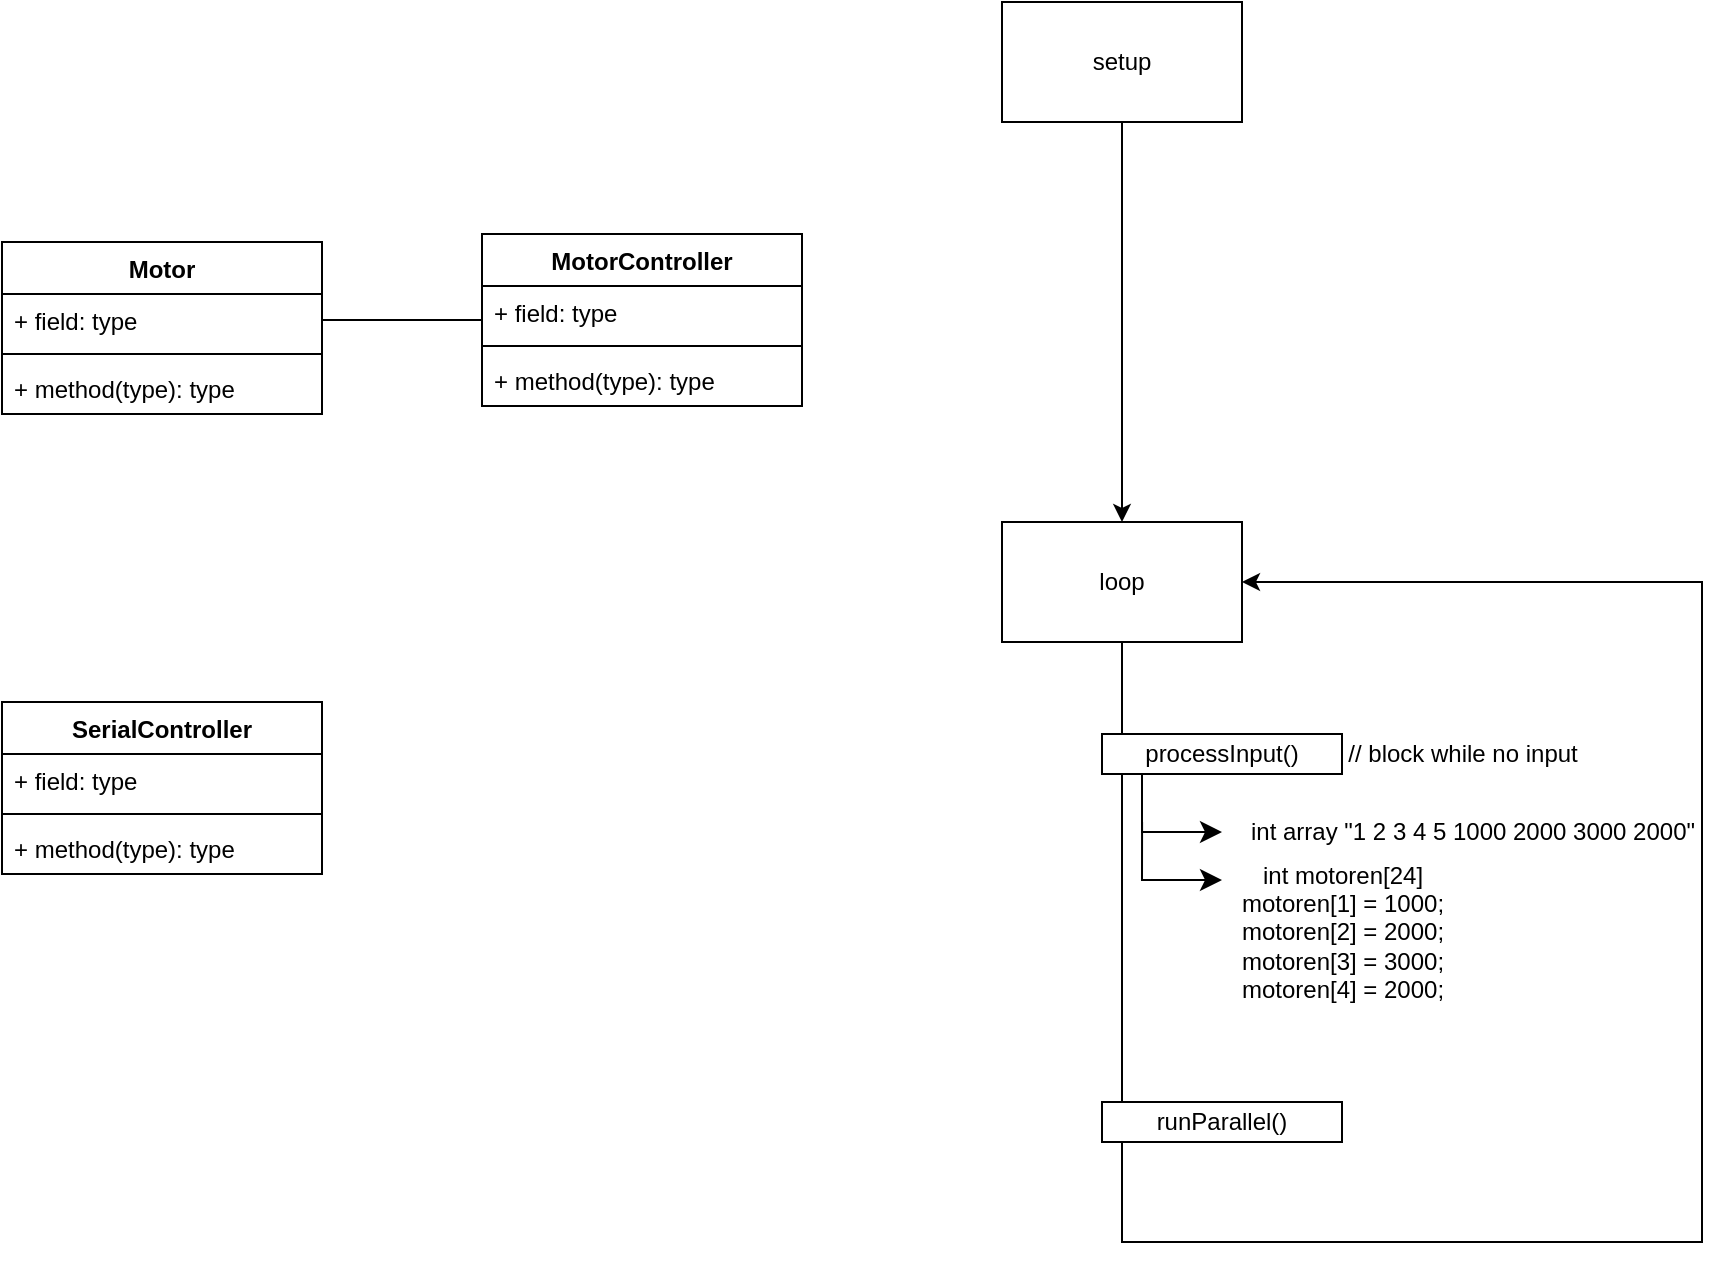 <mxfile version="20.8.10" type="device"><diagram name="Page-1" id="Ldtmi608WwkaJKcxQv4v"><mxGraphModel dx="2055" dy="671" grid="1" gridSize="10" guides="1" tooltips="1" connect="1" arrows="1" fold="1" page="1" pageScale="1" pageWidth="827" pageHeight="1169" math="0" shadow="0"><root><mxCell id="0"/><mxCell id="1" parent="0"/><mxCell id="mXPtlx6dJahQQuCwankc-2" value="MotorController" style="swimlane;fontStyle=1;align=center;verticalAlign=top;childLayout=stackLayout;horizontal=1;startSize=26;horizontalStack=0;resizeParent=1;resizeParentMax=0;resizeLast=0;collapsible=1;marginBottom=0;" vertex="1" parent="1"><mxGeometry x="110" y="176" width="160" height="86" as="geometry"/></mxCell><mxCell id="mXPtlx6dJahQQuCwankc-3" value="+ field: type" style="text;strokeColor=none;fillColor=none;align=left;verticalAlign=top;spacingLeft=4;spacingRight=4;overflow=hidden;rotatable=0;points=[[0,0.5],[1,0.5]];portConstraint=eastwest;" vertex="1" parent="mXPtlx6dJahQQuCwankc-2"><mxGeometry y="26" width="160" height="26" as="geometry"/></mxCell><mxCell id="mXPtlx6dJahQQuCwankc-4" value="" style="line;strokeWidth=1;fillColor=none;align=left;verticalAlign=middle;spacingTop=-1;spacingLeft=3;spacingRight=3;rotatable=0;labelPosition=right;points=[];portConstraint=eastwest;strokeColor=inherit;" vertex="1" parent="mXPtlx6dJahQQuCwankc-2"><mxGeometry y="52" width="160" height="8" as="geometry"/></mxCell><mxCell id="mXPtlx6dJahQQuCwankc-5" value="+ method(type): type" style="text;strokeColor=none;fillColor=none;align=left;verticalAlign=top;spacingLeft=4;spacingRight=4;overflow=hidden;rotatable=0;points=[[0,0.5],[1,0.5]];portConstraint=eastwest;" vertex="1" parent="mXPtlx6dJahQQuCwankc-2"><mxGeometry y="60" width="160" height="26" as="geometry"/></mxCell><mxCell id="mXPtlx6dJahQQuCwankc-6" value="SerialController" style="swimlane;fontStyle=1;align=center;verticalAlign=top;childLayout=stackLayout;horizontal=1;startSize=26;horizontalStack=0;resizeParent=1;resizeParentMax=0;resizeLast=0;collapsible=1;marginBottom=0;" vertex="1" parent="1"><mxGeometry x="-130" y="410" width="160" height="86" as="geometry"/></mxCell><mxCell id="mXPtlx6dJahQQuCwankc-7" value="+ field: type" style="text;strokeColor=none;fillColor=none;align=left;verticalAlign=top;spacingLeft=4;spacingRight=4;overflow=hidden;rotatable=0;points=[[0,0.5],[1,0.5]];portConstraint=eastwest;" vertex="1" parent="mXPtlx6dJahQQuCwankc-6"><mxGeometry y="26" width="160" height="26" as="geometry"/></mxCell><mxCell id="mXPtlx6dJahQQuCwankc-8" value="" style="line;strokeWidth=1;fillColor=none;align=left;verticalAlign=middle;spacingTop=-1;spacingLeft=3;spacingRight=3;rotatable=0;labelPosition=right;points=[];portConstraint=eastwest;strokeColor=inherit;" vertex="1" parent="mXPtlx6dJahQQuCwankc-6"><mxGeometry y="52" width="160" height="8" as="geometry"/></mxCell><mxCell id="mXPtlx6dJahQQuCwankc-9" value="+ method(type): type" style="text;strokeColor=none;fillColor=none;align=left;verticalAlign=top;spacingLeft=4;spacingRight=4;overflow=hidden;rotatable=0;points=[[0,0.5],[1,0.5]];portConstraint=eastwest;" vertex="1" parent="mXPtlx6dJahQQuCwankc-6"><mxGeometry y="60" width="160" height="26" as="geometry"/></mxCell><mxCell id="mXPtlx6dJahQQuCwankc-10" value="Motor" style="swimlane;fontStyle=1;align=center;verticalAlign=top;childLayout=stackLayout;horizontal=1;startSize=26;horizontalStack=0;resizeParent=1;resizeParentMax=0;resizeLast=0;collapsible=1;marginBottom=0;" vertex="1" parent="1"><mxGeometry x="-130" y="180" width="160" height="86" as="geometry"/></mxCell><mxCell id="mXPtlx6dJahQQuCwankc-11" value="+ field: type" style="text;strokeColor=none;fillColor=none;align=left;verticalAlign=top;spacingLeft=4;spacingRight=4;overflow=hidden;rotatable=0;points=[[0,0.5],[1,0.5]];portConstraint=eastwest;" vertex="1" parent="mXPtlx6dJahQQuCwankc-10"><mxGeometry y="26" width="160" height="26" as="geometry"/></mxCell><mxCell id="mXPtlx6dJahQQuCwankc-12" value="" style="line;strokeWidth=1;fillColor=none;align=left;verticalAlign=middle;spacingTop=-1;spacingLeft=3;spacingRight=3;rotatable=0;labelPosition=right;points=[];portConstraint=eastwest;strokeColor=inherit;" vertex="1" parent="mXPtlx6dJahQQuCwankc-10"><mxGeometry y="52" width="160" height="8" as="geometry"/></mxCell><mxCell id="mXPtlx6dJahQQuCwankc-13" value="+ method(type): type" style="text;strokeColor=none;fillColor=none;align=left;verticalAlign=top;spacingLeft=4;spacingRight=4;overflow=hidden;rotatable=0;points=[[0,0.5],[1,0.5]];portConstraint=eastwest;" vertex="1" parent="mXPtlx6dJahQQuCwankc-10"><mxGeometry y="60" width="160" height="26" as="geometry"/></mxCell><mxCell id="mXPtlx6dJahQQuCwankc-14" style="edgeStyle=orthogonalEdgeStyle;rounded=0;orthogonalLoop=1;jettySize=auto;html=1;exitX=1;exitY=0.5;exitDx=0;exitDy=0;endArrow=none;endFill=0;" edge="1" parent="1" source="mXPtlx6dJahQQuCwankc-11" target="mXPtlx6dJahQQuCwankc-2"><mxGeometry relative="1" as="geometry"/></mxCell><mxCell id="mXPtlx6dJahQQuCwankc-15" value="loop" style="whiteSpace=wrap;html=1;" vertex="1" parent="1"><mxGeometry x="370" y="320" width="120" height="60" as="geometry"/></mxCell><mxCell id="mXPtlx6dJahQQuCwankc-18" style="edgeStyle=orthogonalEdgeStyle;rounded=0;orthogonalLoop=1;jettySize=auto;html=1;exitX=0.5;exitY=1;exitDx=0;exitDy=0;entryX=1;entryY=0.5;entryDx=0;entryDy=0;endArrow=classic;endFill=1;" edge="1" parent="1" source="mXPtlx6dJahQQuCwankc-15" target="mXPtlx6dJahQQuCwankc-15"><mxGeometry relative="1" as="geometry"><Array as="points"><mxPoint x="430" y="680"/><mxPoint x="720" y="680"/><mxPoint x="720" y="350"/></Array></mxGeometry></mxCell><mxCell id="mXPtlx6dJahQQuCwankc-20" value="processInput()" style="whiteSpace=wrap;html=1;" vertex="1" parent="1"><mxGeometry x="420" y="426" width="120" height="20" as="geometry"/></mxCell><mxCell id="mXPtlx6dJahQQuCwankc-22" value="runParallel()" style="whiteSpace=wrap;html=1;" vertex="1" parent="1"><mxGeometry x="420" y="610" width="120" height="20" as="geometry"/></mxCell><mxCell id="mXPtlx6dJahQQuCwankc-23" value="" style="edgeStyle=segmentEdgeStyle;endArrow=classic;html=1;curved=0;rounded=0;endSize=8;startSize=8;sourcePerimeterSpacing=0;targetPerimeterSpacing=0;" edge="1" parent="1" source="mXPtlx6dJahQQuCwankc-20" target="mXPtlx6dJahQQuCwankc-24"><mxGeometry width="100" relative="1" as="geometry"><mxPoint x="440" y="450" as="sourcePoint"/><mxPoint x="480" y="470" as="targetPoint"/><Array as="points"><mxPoint x="440" y="475"/></Array></mxGeometry></mxCell><mxCell id="mXPtlx6dJahQQuCwankc-24" value="int array &quot;1 2 3 4 5 1000 2000 3000 2000&quot;" style="text;html=1;align=center;verticalAlign=middle;resizable=0;points=[];autosize=1;strokeColor=none;fillColor=none;" vertex="1" parent="1"><mxGeometry x="480" y="460" width="250" height="30" as="geometry"/></mxCell><mxCell id="mXPtlx6dJahQQuCwankc-25" value="" style="edgeStyle=segmentEdgeStyle;endArrow=classic;html=1;curved=0;rounded=0;endSize=8;startSize=8;sourcePerimeterSpacing=0;targetPerimeterSpacing=0;" edge="1" parent="1"><mxGeometry width="100" relative="1" as="geometry"><mxPoint x="440.04" y="470" as="sourcePoint"/><mxPoint x="480" y="499" as="targetPoint"/><Array as="points"><mxPoint x="440" y="499"/></Array></mxGeometry></mxCell><mxCell id="mXPtlx6dJahQQuCwankc-26" value="int motoren[24]&lt;br&gt;motoren[1] = 1000;&lt;br&gt;motoren[2] = 2000;&lt;br&gt;motoren[3] = 3000;&lt;br&gt;motoren[4] = 2000;" style="text;html=1;align=center;verticalAlign=middle;resizable=0;points=[];autosize=1;strokeColor=none;fillColor=none;" vertex="1" parent="1"><mxGeometry x="480" y="480" width="120" height="90" as="geometry"/></mxCell><mxCell id="mXPtlx6dJahQQuCwankc-27" value="// block while no input" style="text;html=1;align=center;verticalAlign=middle;resizable=0;points=[];autosize=1;strokeColor=none;fillColor=none;" vertex="1" parent="1"><mxGeometry x="530" y="421" width="140" height="30" as="geometry"/></mxCell><mxCell id="mXPtlx6dJahQQuCwankc-29" style="edgeStyle=orthogonalEdgeStyle;rounded=0;orthogonalLoop=1;jettySize=auto;html=1;exitX=0.5;exitY=1;exitDx=0;exitDy=0;endArrow=classic;endFill=1;" edge="1" parent="1" source="mXPtlx6dJahQQuCwankc-28" target="mXPtlx6dJahQQuCwankc-15"><mxGeometry relative="1" as="geometry"/></mxCell><mxCell id="mXPtlx6dJahQQuCwankc-28" value="setup" style="whiteSpace=wrap;html=1;" vertex="1" parent="1"><mxGeometry x="370" y="60" width="120" height="60" as="geometry"/></mxCell></root></mxGraphModel></diagram></mxfile>